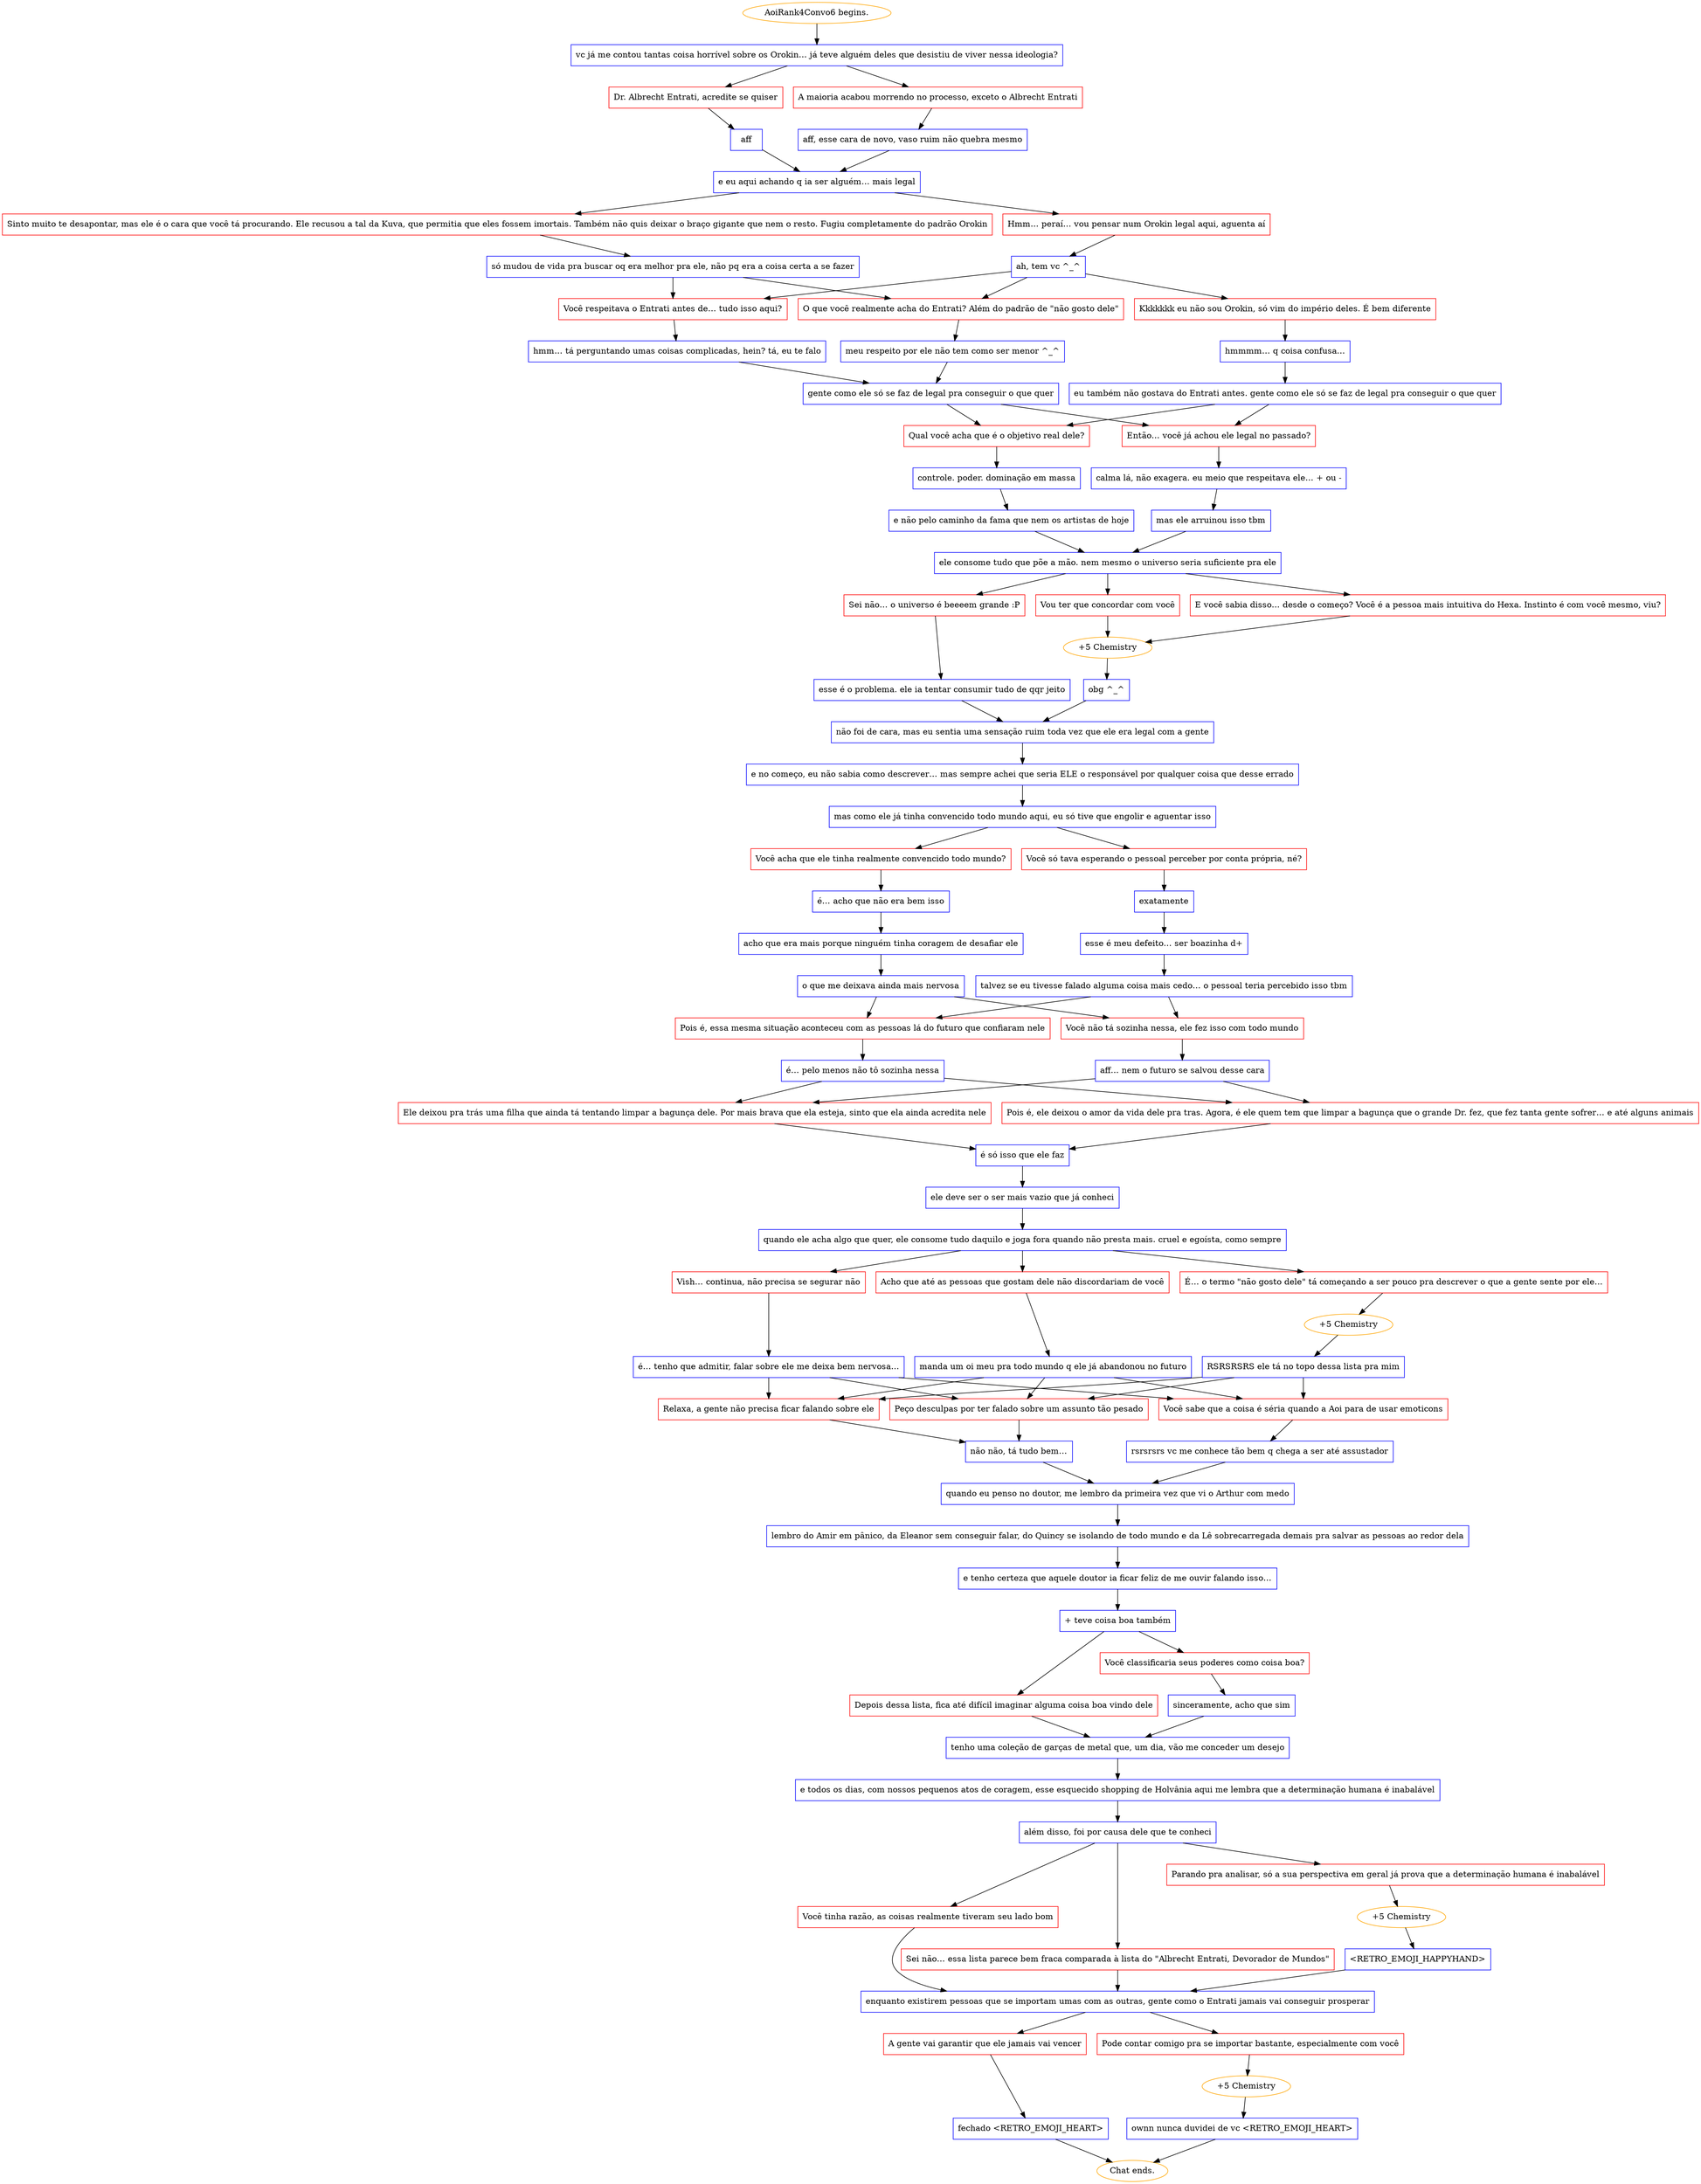 digraph {
	"AoiRank4Convo6 begins." [color=orange];
		"AoiRank4Convo6 begins." -> j3953003461;
	j3953003461 [label="vc já me contou tantas coisa horrível sobre os Orokin… já teve alguém deles que desistiu de viver nessa ideologia?",shape=box,color=blue];
		j3953003461 -> j1329817801;
		j3953003461 -> j3567302149;
	j1329817801 [label="Dr. Albrecht Entrati, acredite se quiser",shape=box,color=red];
		j1329817801 -> j2617688844;
	j3567302149 [label="A maioria acabou morrendo no processo, exceto o Albrecht Entrati",shape=box,color=red];
		j3567302149 -> j4261367324;
	j2617688844 [label="aff",shape=box,color=blue];
		j2617688844 -> j1545488435;
	j4261367324 [label="aff, esse cara de novo, vaso ruim não quebra mesmo",shape=box,color=blue];
		j4261367324 -> j1545488435;
	j1545488435 [label="e eu aqui achando q ia ser alguém… mais legal",shape=box,color=blue];
		j1545488435 -> j1117390108;
		j1545488435 -> j1581261916;
	j1117390108 [label="Sinto muito te desapontar, mas ele é o cara que você tá procurando. Ele recusou a tal da Kuva, que permitia que eles fossem imortais. Também não quis deixar o braço gigante que nem o resto. Fugiu completamente do padrão Orokin",shape=box,color=red];
		j1117390108 -> j3945294423;
	j1581261916 [label="Hmm… peraí… vou pensar num Orokin legal aqui, aguenta aí",shape=box,color=red];
		j1581261916 -> j1000308942;
	j3945294423 [label="só mudou de vida pra buscar oq era melhor pra ele, não pq era a coisa certa a se fazer",shape=box,color=blue];
		j3945294423 -> j1784826451;
		j3945294423 -> j3917860621;
	j1000308942 [label="ah, tem vc ^_^",shape=box,color=blue];
		j1000308942 -> j1784826451;
		j1000308942 -> j3917860621;
		j1000308942 -> j797342020;
	j1784826451 [label="Você respeitava o Entrati antes de… tudo isso aqui?",shape=box,color=red];
		j1784826451 -> j2710726117;
	j3917860621 [label="O que você realmente acha do Entrati? Além do padrão de \"não gosto dele\"",shape=box,color=red];
		j3917860621 -> j3210381163;
	j797342020 [label="Kkkkkkk eu não sou Orokin, só vim do império deles. É bem diferente",shape=box,color=red];
		j797342020 -> j2005979237;
	j2710726117 [label="hmm… tá perguntando umas coisas complicadas, hein? tá, eu te falo",shape=box,color=blue];
		j2710726117 -> j3677100459;
	j3210381163 [label="meu respeito por ele não tem como ser menor ^_^",shape=box,color=blue];
		j3210381163 -> j3677100459;
	j2005979237 [label="hmmmm… q coisa confusa…",shape=box,color=blue];
		j2005979237 -> j2455178250;
	j3677100459 [label="gente como ele só se faz de legal pra conseguir o que quer",shape=box,color=blue];
		j3677100459 -> j2689730679;
		j3677100459 -> j1287666085;
	j2455178250 [label="eu também não gostava do Entrati antes. gente como ele só se faz de legal pra conseguir o que quer",shape=box,color=blue];
		j2455178250 -> j2689730679;
		j2455178250 -> j1287666085;
	j2689730679 [label="Qual você acha que é o objetivo real dele?",shape=box,color=red];
		j2689730679 -> j3398285292;
	j1287666085 [label="Então… você já achou ele legal no passado?",shape=box,color=red];
		j1287666085 -> j1701456355;
	j3398285292 [label="controle. poder. dominação em massa",shape=box,color=blue];
		j3398285292 -> j3478465462;
	j1701456355 [label="calma lá, não exagera. eu meio que respeitava ele… + ou -",shape=box,color=blue];
		j1701456355 -> j955493696;
	j3478465462 [label="e não pelo caminho da fama que nem os artistas de hoje",shape=box,color=blue];
		j3478465462 -> j3572368826;
	j955493696 [label="mas ele arruinou isso tbm",shape=box,color=blue];
		j955493696 -> j3572368826;
	j3572368826 [label="ele consome tudo que põe a mão. nem mesmo o universo seria suficiente pra ele",shape=box,color=blue];
		j3572368826 -> j4216201477;
		j3572368826 -> j258540910;
		j3572368826 -> j2078682004;
	j4216201477 [label="E você sabia disso… desde o começo? Você é a pessoa mais intuitiva do Hexa. Instinto é com você mesmo, viu?",shape=box,color=red];
		j4216201477 -> j2749647236;
	j258540910 [label="Vou ter que concordar com você",shape=box,color=red];
		j258540910 -> j2749647236;
	j2078682004 [label="Sei não… o universo é beeeem grande :P",shape=box,color=red];
		j2078682004 -> j3486495461;
	j2749647236 [label="+5 Chemistry",color=orange];
		j2749647236 -> j1228597239;
	j3486495461 [label="esse é o problema. ele ia tentar consumir tudo de qqr jeito",shape=box,color=blue];
		j3486495461 -> j321112873;
	j1228597239 [label="obg ^_^",shape=box,color=blue];
		j1228597239 -> j321112873;
	j321112873 [label="não foi de cara, mas eu sentia uma sensação ruim toda vez que ele era legal com a gente",shape=box,color=blue];
		j321112873 -> j546045574;
	j546045574 [label="e no começo, eu não sabia como descrever… mas sempre achei que seria ELE o responsável por qualquer coisa que desse errado",shape=box,color=blue];
		j546045574 -> j2714478469;
	j2714478469 [label="mas como ele já tinha convencido todo mundo aqui, eu só tive que engolir e aguentar isso",shape=box,color=blue];
		j2714478469 -> j275291843;
		j2714478469 -> j4270640541;
	j275291843 [label="Você acha que ele tinha realmente convencido todo mundo?",shape=box,color=red];
		j275291843 -> j3881603297;
	j4270640541 [label="Você só tava esperando o pessoal perceber por conta própria, né?",shape=box,color=red];
		j4270640541 -> j2333779886;
	j3881603297 [label="é… acho que não era bem isso",shape=box,color=blue];
		j3881603297 -> j2277110482;
	j2333779886 [label="exatamente",shape=box,color=blue];
		j2333779886 -> j3564875013;
	j2277110482 [label="acho que era mais porque ninguém tinha coragem de desafiar ele",shape=box,color=blue];
		j2277110482 -> j981092868;
	j3564875013 [label="esse é meu defeito… ser boazinha d+",shape=box,color=blue];
		j3564875013 -> j3396806559;
	j981092868 [label="o que me deixava ainda mais nervosa",shape=box,color=blue];
		j981092868 -> j691487662;
		j981092868 -> j3060512324;
	j3396806559 [label="talvez se eu tivesse falado alguma coisa mais cedo… o pessoal teria percebido isso tbm",shape=box,color=blue];
		j3396806559 -> j691487662;
		j3396806559 -> j3060512324;
	j691487662 [label="Pois é, essa mesma situação aconteceu com as pessoas lá do futuro que confiaram nele",shape=box,color=red];
		j691487662 -> j582504441;
	j3060512324 [label="Você não tá sozinha nessa, ele fez isso com todo mundo",shape=box,color=red];
		j3060512324 -> j3272856429;
	j582504441 [label="é… pelo menos não tô sozinha nessa",shape=box,color=blue];
		j582504441 -> j3891029910;
		j582504441 -> j2439302665;
	j3272856429 [label="aff… nem o futuro se salvou desse cara",shape=box,color=blue];
		j3272856429 -> j3891029910;
		j3272856429 -> j2439302665;
	j3891029910 [label="Ele deixou pra trás uma filha que ainda tá tentando limpar a bagunça dele. Por mais brava que ela esteja, sinto que ela ainda acredita nele",shape=box,color=red];
		j3891029910 -> j2425986335;
	j2439302665 [label="Pois é, ele deixou o amor da vida dele pra tras. Agora, é ele quem tem que limpar a bagunça que o grande Dr. fez, que fez tanta gente sofrer… e até alguns animais",shape=box,color=red];
		j2439302665 -> j2425986335;
	j2425986335 [label="é só isso que ele faz",shape=box,color=blue];
		j2425986335 -> j207950147;
	j207950147 [label="ele deve ser o ser mais vazio que já conheci",shape=box,color=blue];
		j207950147 -> j2027453427;
	j2027453427 [label="quando ele acha algo que quer, ele consome tudo daquilo e joga fora quando não presta mais. cruel e egoísta, como sempre",shape=box,color=blue];
		j2027453427 -> j4102191234;
		j2027453427 -> j2376720591;
		j2027453427 -> j1997106626;
	j4102191234 [label="É… o termo \"não gosto dele\" tá começando a ser pouco pra descrever o que a gente sente por ele…",shape=box,color=red];
		j4102191234 -> j1040720306;
	j2376720591 [label="Vish… continua, não precisa se segurar não",shape=box,color=red];
		j2376720591 -> j1903840772;
	j1997106626 [label="Acho que até as pessoas que gostam dele não discordariam de você",shape=box,color=red];
		j1997106626 -> j977400655;
	j1040720306 [label="+5 Chemistry",color=orange];
		j1040720306 -> j1430265060;
	j1903840772 [label="é… tenho que admitir, falar sobre ele me deixa bem nervosa…",shape=box,color=blue];
		j1903840772 -> j2836241187;
		j1903840772 -> j3670723049;
		j1903840772 -> j1448184499;
	j977400655 [label="manda um oi meu pra todo mundo q ele já abandonou no futuro",shape=box,color=blue];
		j977400655 -> j2836241187;
		j977400655 -> j3670723049;
		j977400655 -> j1448184499;
	j1430265060 [label="RSRSRSRS ele tá no topo dessa lista pra mim",shape=box,color=blue];
		j1430265060 -> j2836241187;
		j1430265060 -> j3670723049;
		j1430265060 -> j1448184499;
	j2836241187 [label="Peço desculpas por ter falado sobre um assunto tão pesado",shape=box,color=red];
		j2836241187 -> j3135066300;
	j3670723049 [label="Relaxa, a gente não precisa ficar falando sobre ele",shape=box,color=red];
		j3670723049 -> j3135066300;
	j1448184499 [label="Você sabe que a coisa é séria quando a Aoi para de usar emoticons",shape=box,color=red];
		j1448184499 -> j375750728;
	j3135066300 [label="não não, tá tudo bem…",shape=box,color=blue];
		j3135066300 -> j1764425720;
	j375750728 [label="rsrsrsrs vc me conhece tão bem q chega a ser até assustador",shape=box,color=blue];
		j375750728 -> j1764425720;
	j1764425720 [label="quando eu penso no doutor, me lembro da primeira vez que vi o Arthur com medo",shape=box,color=blue];
		j1764425720 -> j984699935;
	j984699935 [label="lembro do Amir em pânico, da Eleanor sem conseguir falar, do Quincy se isolando de todo mundo e da Lê sobrecarregada demais pra salvar as pessoas ao redor dela",shape=box,color=blue];
		j984699935 -> j3444060678;
	j3444060678 [label="e tenho certeza que aquele doutor ia ficar feliz de me ouvir falando isso…",shape=box,color=blue];
		j3444060678 -> j2586669807;
	j2586669807 [label="+ teve coisa boa também",shape=box,color=blue];
		j2586669807 -> j1610016060;
		j2586669807 -> j1791352190;
	j1610016060 [label="Depois dessa lista, fica até difícil imaginar alguma coisa boa vindo dele",shape=box,color=red];
		j1610016060 -> j2804391374;
	j1791352190 [label="Você classificaria seus poderes como coisa boa?",shape=box,color=red];
		j1791352190 -> j209040909;
	j2804391374 [label="tenho uma coleção de garças de metal que, um dia, vão me conceder um desejo",shape=box,color=blue];
		j2804391374 -> j98260384;
	j209040909 [label="sinceramente, acho que sim",shape=box,color=blue];
		j209040909 -> j2804391374;
	j98260384 [label="e todos os dias, com nossos pequenos atos de coragem, esse esquecido shopping de Holvânia aqui me lembra que a determinação humana é inabalável",shape=box,color=blue];
		j98260384 -> j1885762222;
	j1885762222 [label="além disso, foi por causa dele que te conheci",shape=box,color=blue];
		j1885762222 -> j4239344510;
		j1885762222 -> j420497277;
		j1885762222 -> j67082940;
	j4239344510 [label="Parando pra analisar, só a sua perspectiva em geral já prova que a determinação humana é inabalável",shape=box,color=red];
		j4239344510 -> j4162491825;
	j420497277 [label="Você tinha razão, as coisas realmente tiveram seu lado bom",shape=box,color=red];
		j420497277 -> j2864205368;
	j67082940 [label="Sei não… essa lista parece bem fraca comparada à lista do \"Albrecht Entrati, Devorador de Mundos\"",shape=box,color=red];
		j67082940 -> j2864205368;
	j4162491825 [label="+5 Chemistry",color=orange];
		j4162491825 -> j3519063580;
	j2864205368 [label="enquanto existirem pessoas que se importam umas com as outras, gente como o Entrati jamais vai conseguir prosperar",shape=box,color=blue];
		j2864205368 -> j2601569157;
		j2864205368 -> j2590715479;
	j3519063580 [label="<RETRO_EMOJI_HAPPYHAND>",shape=box,color=blue];
		j3519063580 -> j2864205368;
	j2601569157 [label="A gente vai garantir que ele jamais vai vencer",shape=box,color=red];
		j2601569157 -> j560911123;
	j2590715479 [label="Pode contar comigo pra se importar bastante, especialmente com você",shape=box,color=red];
		j2590715479 -> j3385311327;
	j560911123 [label="fechado <RETRO_EMOJI_HEART>",shape=box,color=blue];
		j560911123 -> "Chat ends.";
	j3385311327 [label="+5 Chemistry",color=orange];
		j3385311327 -> j4293614071;
	"Chat ends." [color=orange];
	j4293614071 [label="ownn nunca duvidei de vc <RETRO_EMOJI_HEART>",shape=box,color=blue];
		j4293614071 -> "Chat ends.";
}